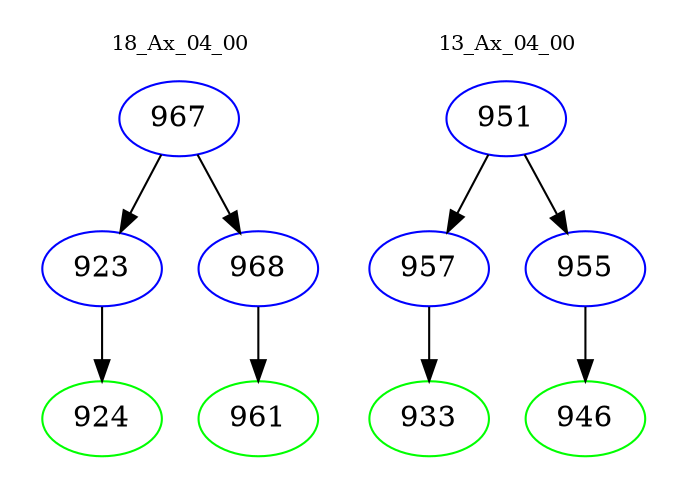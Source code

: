 digraph{
subgraph cluster_0 {
color = white
label = "18_Ax_04_00";
fontsize=10;
T0_967 [label="967", color="blue"]
T0_967 -> T0_923 [color="black"]
T0_923 [label="923", color="blue"]
T0_923 -> T0_924 [color="black"]
T0_924 [label="924", color="green"]
T0_967 -> T0_968 [color="black"]
T0_968 [label="968", color="blue"]
T0_968 -> T0_961 [color="black"]
T0_961 [label="961", color="green"]
}
subgraph cluster_1 {
color = white
label = "13_Ax_04_00";
fontsize=10;
T1_951 [label="951", color="blue"]
T1_951 -> T1_957 [color="black"]
T1_957 [label="957", color="blue"]
T1_957 -> T1_933 [color="black"]
T1_933 [label="933", color="green"]
T1_951 -> T1_955 [color="black"]
T1_955 [label="955", color="blue"]
T1_955 -> T1_946 [color="black"]
T1_946 [label="946", color="green"]
}
}
